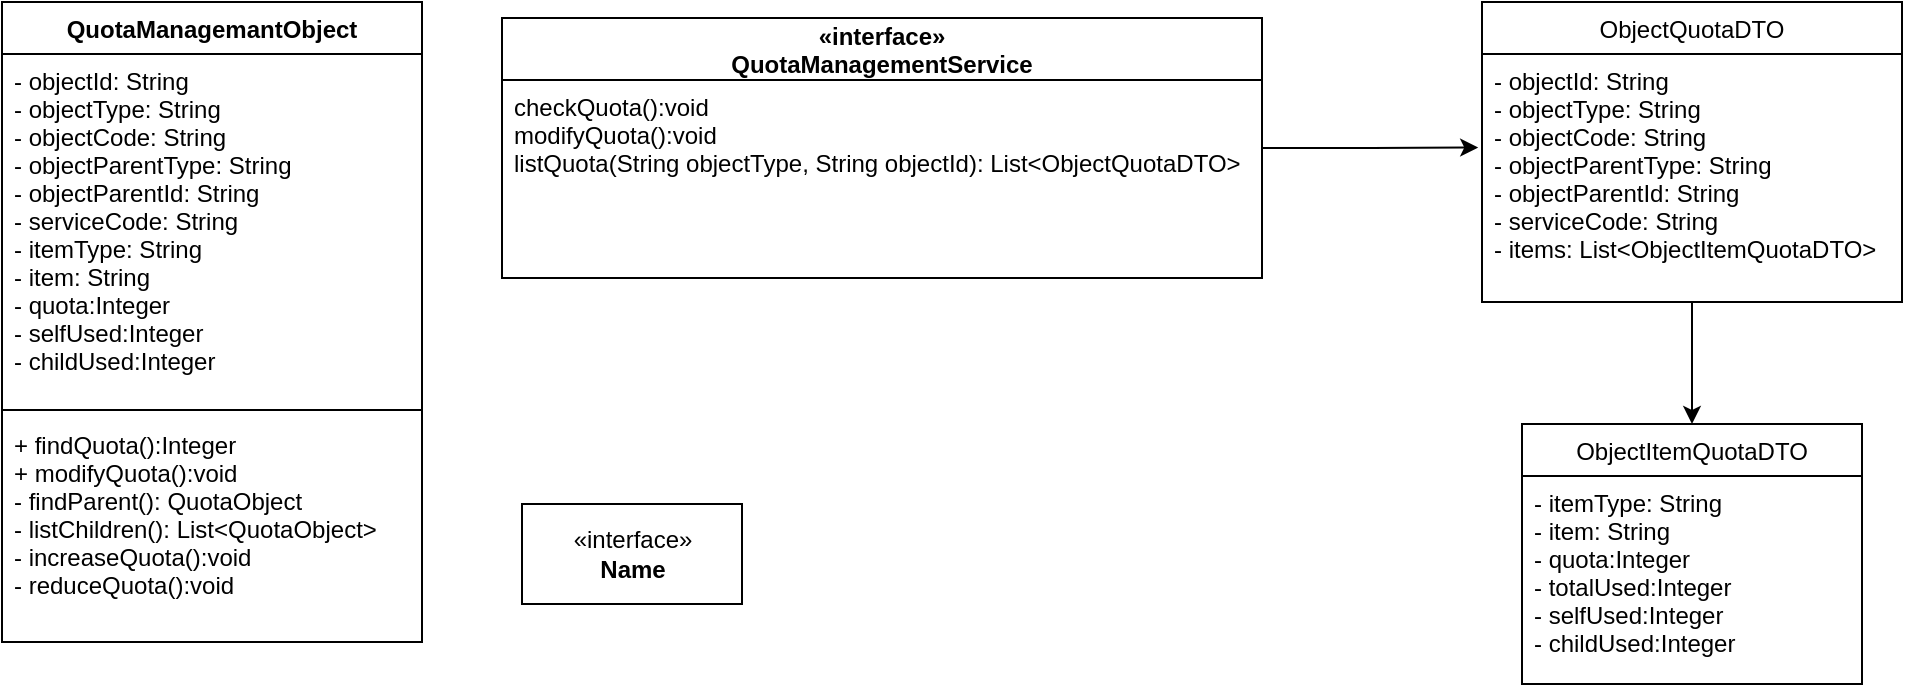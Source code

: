<mxfile pages="1" version="11.2.1" type="github"><diagram id="3P1O3ne2O98xv5LiPyN-" name="Page-1"><mxGraphModel dx="1295" dy="570" grid="1" gridSize="10" guides="1" tooltips="1" connect="1" arrows="1" fold="1" page="1" pageScale="1" pageWidth="1600" pageHeight="900" math="0" shadow="0"><root><mxCell id="0"/><mxCell id="1" parent="0"/><mxCell id="86Bo_t3h4xTBP9HUuhem-1" value="QuotaManagemantObject" style="swimlane;fontStyle=1;align=center;verticalAlign=top;childLayout=stackLayout;horizontal=1;startSize=26;horizontalStack=0;resizeParent=1;resizeParentMax=0;resizeLast=0;collapsible=1;marginBottom=0;" parent="1" vertex="1"><mxGeometry x="40" y="40" width="210" height="320" as="geometry"><mxRectangle x="40" y="40" width="90" height="26" as="alternateBounds"/></mxGeometry></mxCell><mxCell id="86Bo_t3h4xTBP9HUuhem-2" value="- objectId: String&#xa;- objectType: String&#xa;- objectCode: String&#xa;- objectParentType: String&#xa;- objectParentId: String&#xa;- serviceCode: String&#xa;- itemType: String&#xa;- item: String&#xa;- quota:Integer&#xa;- selfUsed:Integer&#xa;- childUsed:Integer" style="text;strokeColor=none;fillColor=none;align=left;verticalAlign=top;spacingLeft=4;spacingRight=4;overflow=hidden;rotatable=0;points=[[0,0.5],[1,0.5]];portConstraint=eastwest;" parent="86Bo_t3h4xTBP9HUuhem-1" vertex="1"><mxGeometry y="26" width="210" height="174" as="geometry"/></mxCell><mxCell id="86Bo_t3h4xTBP9HUuhem-3" value="" style="line;strokeWidth=1;fillColor=none;align=left;verticalAlign=middle;spacingTop=-1;spacingLeft=3;spacingRight=3;rotatable=0;labelPosition=right;points=[];portConstraint=eastwest;" parent="86Bo_t3h4xTBP9HUuhem-1" vertex="1"><mxGeometry y="200" width="210" height="8" as="geometry"/></mxCell><mxCell id="86Bo_t3h4xTBP9HUuhem-4" value="+ findQuota():Integer&#xa;+ modifyQuota():void&#xa;- findParent(): QuotaObject&#xa;- listChildren(): List&lt;QuotaObject&gt;&#xa;- increaseQuota():void&#xa;- reduceQuota():void" style="text;strokeColor=none;fillColor=none;align=left;verticalAlign=top;spacingLeft=4;spacingRight=4;overflow=hidden;rotatable=0;points=[[0,0.5],[1,0.5]];portConstraint=eastwest;" parent="86Bo_t3h4xTBP9HUuhem-1" vertex="1"><mxGeometry y="208" width="210" height="112" as="geometry"/></mxCell><mxCell id="86Bo_t3h4xTBP9HUuhem-6" value="&amp;laquo;interface&amp;raquo;&lt;br&gt;&lt;b&gt;Name&lt;/b&gt;" style="html=1;" parent="1" vertex="1"><mxGeometry x="300" y="291" width="110" height="50" as="geometry"/></mxCell><mxCell id="RqsBnoRn0SH_PdaCEwNi-3" style="edgeStyle=orthogonalEdgeStyle;rounded=0;orthogonalLoop=1;jettySize=auto;html=1;entryX=-0.009;entryY=0.377;entryDx=0;entryDy=0;entryPerimeter=0;" edge="1" parent="1" source="86Bo_t3h4xTBP9HUuhem-12" target="86Bo_t3h4xTBP9HUuhem-17"><mxGeometry relative="1" as="geometry"/></mxCell><mxCell id="86Bo_t3h4xTBP9HUuhem-12" value="«interface»&#xa;QuotaManagementService" style="swimlane;fontStyle=1;childLayout=stackLayout;horizontal=1;startSize=31;fillColor=none;horizontalStack=0;resizeParent=1;resizeParentMax=0;resizeLast=0;collapsible=1;marginBottom=0;" parent="1" vertex="1"><mxGeometry x="290" y="48" width="380" height="130" as="geometry"/></mxCell><mxCell id="86Bo_t3h4xTBP9HUuhem-13" value="checkQuota():void&#xa;modifyQuota():void&#xa;listQuota(String objectType, String objectId): List&lt;ObjectQuotaDTO&gt;" style="text;strokeColor=none;fillColor=none;align=left;verticalAlign=top;spacingLeft=4;spacingRight=4;overflow=hidden;rotatable=0;points=[[0,0.5],[1,0.5]];portConstraint=eastwest;" parent="86Bo_t3h4xTBP9HUuhem-12" vertex="1"><mxGeometry y="31" width="380" height="99" as="geometry"/></mxCell><mxCell id="RqsBnoRn0SH_PdaCEwNi-1" style="edgeStyle=orthogonalEdgeStyle;rounded=0;orthogonalLoop=1;jettySize=auto;html=1;entryX=0.5;entryY=0;entryDx=0;entryDy=0;" edge="1" parent="1" source="86Bo_t3h4xTBP9HUuhem-16" target="CArfjm13ol36nXzymJvj-1"><mxGeometry relative="1" as="geometry"/></mxCell><mxCell id="86Bo_t3h4xTBP9HUuhem-16" value="ObjectQuotaDTO" style="swimlane;fontStyle=0;childLayout=stackLayout;horizontal=1;startSize=26;fillColor=none;horizontalStack=0;resizeParent=1;resizeParentMax=0;resizeLast=0;collapsible=1;marginBottom=0;" parent="1" vertex="1"><mxGeometry x="780" y="40" width="210" height="150" as="geometry"/></mxCell><mxCell id="86Bo_t3h4xTBP9HUuhem-17" value="- objectId: String&#xa;- objectType: String&#xa;- objectCode: String&#xa;- objectParentType: String&#xa;- objectParentId: String&#xa;- serviceCode: String&#xa;- items: List&lt;ObjectItemQuotaDTO&gt;" style="text;strokeColor=none;fillColor=none;align=left;verticalAlign=top;spacingLeft=4;spacingRight=4;overflow=hidden;rotatable=0;points=[[0,0.5],[1,0.5]];portConstraint=eastwest;" parent="86Bo_t3h4xTBP9HUuhem-16" vertex="1"><mxGeometry y="26" width="210" height="124" as="geometry"/></mxCell><mxCell id="CArfjm13ol36nXzymJvj-1" value="ObjectItemQuotaDTO" style="swimlane;fontStyle=0;childLayout=stackLayout;horizontal=1;startSize=26;fillColor=none;horizontalStack=0;resizeParent=1;resizeParentMax=0;resizeLast=0;collapsible=1;marginBottom=0;" parent="1" vertex="1"><mxGeometry x="800" y="251" width="170" height="130" as="geometry"/></mxCell><mxCell id="CArfjm13ol36nXzymJvj-2" value="- itemType: String&#xa;- item: String&#xa;- quota:Integer&#xa;- totalUsed:Integer&#xa;- selfUsed:Integer&#xa;- childUsed:Integer" style="text;strokeColor=none;fillColor=none;align=left;verticalAlign=top;spacingLeft=4;spacingRight=4;overflow=hidden;rotatable=0;points=[[0,0.5],[1,0.5]];portConstraint=eastwest;" parent="CArfjm13ol36nXzymJvj-1" vertex="1"><mxGeometry y="26" width="170" height="104" as="geometry"/></mxCell></root></mxGraphModel></diagram></mxfile>